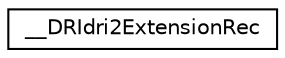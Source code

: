 digraph "Graphe hiérarchique des classes"
{
  edge [fontname="Helvetica",fontsize="10",labelfontname="Helvetica",labelfontsize="10"];
  node [fontname="Helvetica",fontsize="10",shape=record];
  rankdir="LR";
  Node1 [label="__DRIdri2ExtensionRec",height=0.2,width=0.4,color="black", fillcolor="white", style="filled",URL="$struct_____d_r_idri2_extension_rec.html"];
}
